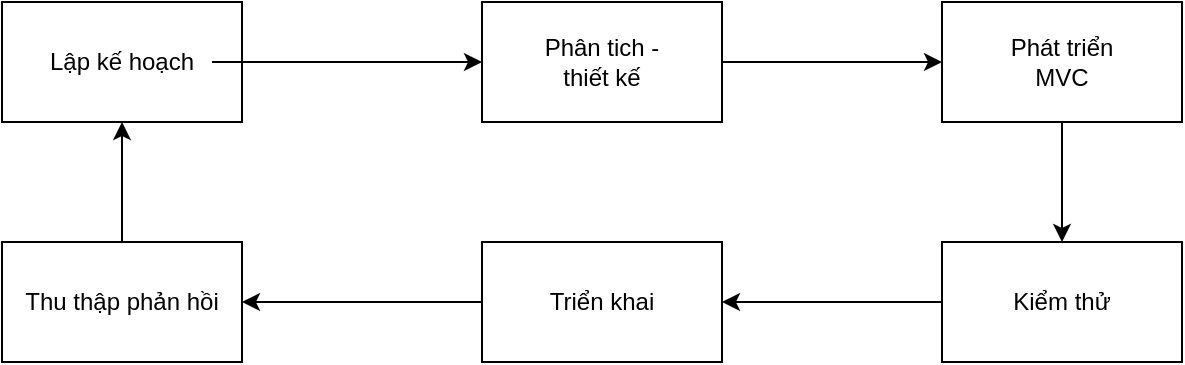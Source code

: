 <mxfile version="27.0.6">
  <diagram name="Trang-1" id="HOVddwRZd860eQuQ6rHp">
    <mxGraphModel dx="1042" dy="527" grid="1" gridSize="10" guides="1" tooltips="1" connect="1" arrows="1" fold="1" page="1" pageScale="1" pageWidth="827" pageHeight="1169" math="0" shadow="0">
      <root>
        <mxCell id="0" />
        <mxCell id="1" parent="0" />
        <mxCell id="-dFCY_qEN_BsIYsLtPye-1" value="" style="rounded=0;whiteSpace=wrap;html=1;" vertex="1" parent="1">
          <mxGeometry x="120" y="80" width="120" height="60" as="geometry" />
        </mxCell>
        <mxCell id="-dFCY_qEN_BsIYsLtPye-15" style="edgeStyle=orthogonalEdgeStyle;rounded=0;orthogonalLoop=1;jettySize=auto;html=1;entryX=0.5;entryY=0;entryDx=0;entryDy=0;" edge="1" parent="1" source="-dFCY_qEN_BsIYsLtPye-2" target="-dFCY_qEN_BsIYsLtPye-6">
          <mxGeometry relative="1" as="geometry" />
        </mxCell>
        <mxCell id="-dFCY_qEN_BsIYsLtPye-2" value="" style="rounded=0;whiteSpace=wrap;html=1;" vertex="1" parent="1">
          <mxGeometry x="590" y="80" width="120" height="60" as="geometry" />
        </mxCell>
        <mxCell id="-dFCY_qEN_BsIYsLtPye-14" style="edgeStyle=orthogonalEdgeStyle;rounded=0;orthogonalLoop=1;jettySize=auto;html=1;entryX=0;entryY=0.5;entryDx=0;entryDy=0;" edge="1" parent="1" source="-dFCY_qEN_BsIYsLtPye-3" target="-dFCY_qEN_BsIYsLtPye-2">
          <mxGeometry relative="1" as="geometry" />
        </mxCell>
        <mxCell id="-dFCY_qEN_BsIYsLtPye-3" value="" style="rounded=0;whiteSpace=wrap;html=1;" vertex="1" parent="1">
          <mxGeometry x="360" y="80" width="120" height="60" as="geometry" />
        </mxCell>
        <mxCell id="-dFCY_qEN_BsIYsLtPye-18" style="edgeStyle=orthogonalEdgeStyle;rounded=0;orthogonalLoop=1;jettySize=auto;html=1;entryX=0.5;entryY=1;entryDx=0;entryDy=0;" edge="1" parent="1" source="-dFCY_qEN_BsIYsLtPye-4" target="-dFCY_qEN_BsIYsLtPye-1">
          <mxGeometry relative="1" as="geometry" />
        </mxCell>
        <mxCell id="-dFCY_qEN_BsIYsLtPye-4" value="" style="rounded=0;whiteSpace=wrap;html=1;" vertex="1" parent="1">
          <mxGeometry x="120" y="200" width="120" height="60" as="geometry" />
        </mxCell>
        <mxCell id="-dFCY_qEN_BsIYsLtPye-17" style="edgeStyle=orthogonalEdgeStyle;rounded=0;orthogonalLoop=1;jettySize=auto;html=1;entryX=1;entryY=0.5;entryDx=0;entryDy=0;" edge="1" parent="1" source="-dFCY_qEN_BsIYsLtPye-5" target="-dFCY_qEN_BsIYsLtPye-4">
          <mxGeometry relative="1" as="geometry" />
        </mxCell>
        <mxCell id="-dFCY_qEN_BsIYsLtPye-5" value="" style="rounded=0;whiteSpace=wrap;html=1;" vertex="1" parent="1">
          <mxGeometry x="360" y="200" width="120" height="60" as="geometry" />
        </mxCell>
        <mxCell id="-dFCY_qEN_BsIYsLtPye-16" style="edgeStyle=orthogonalEdgeStyle;rounded=0;orthogonalLoop=1;jettySize=auto;html=1;entryX=1;entryY=0.5;entryDx=0;entryDy=0;" edge="1" parent="1" source="-dFCY_qEN_BsIYsLtPye-6" target="-dFCY_qEN_BsIYsLtPye-5">
          <mxGeometry relative="1" as="geometry" />
        </mxCell>
        <mxCell id="-dFCY_qEN_BsIYsLtPye-6" value="" style="rounded=0;whiteSpace=wrap;html=1;" vertex="1" parent="1">
          <mxGeometry x="590" y="200" width="120" height="60" as="geometry" />
        </mxCell>
        <mxCell id="-dFCY_qEN_BsIYsLtPye-13" style="edgeStyle=orthogonalEdgeStyle;rounded=0;orthogonalLoop=1;jettySize=auto;html=1;entryX=0;entryY=0.5;entryDx=0;entryDy=0;" edge="1" parent="1" source="-dFCY_qEN_BsIYsLtPye-7" target="-dFCY_qEN_BsIYsLtPye-3">
          <mxGeometry relative="1" as="geometry" />
        </mxCell>
        <mxCell id="-dFCY_qEN_BsIYsLtPye-7" value="Lập kế hoạch" style="text;html=1;align=center;verticalAlign=middle;whiteSpace=wrap;rounded=0;" vertex="1" parent="1">
          <mxGeometry x="135" y="95" width="90" height="30" as="geometry" />
        </mxCell>
        <mxCell id="-dFCY_qEN_BsIYsLtPye-8" value="Phân tich - thiết kế" style="text;html=1;align=center;verticalAlign=middle;whiteSpace=wrap;rounded=0;" vertex="1" parent="1">
          <mxGeometry x="390" y="95" width="60" height="30" as="geometry" />
        </mxCell>
        <mxCell id="-dFCY_qEN_BsIYsLtPye-9" value="Phát triển MVC" style="text;html=1;align=center;verticalAlign=middle;whiteSpace=wrap;rounded=0;" vertex="1" parent="1">
          <mxGeometry x="620" y="95" width="60" height="30" as="geometry" />
        </mxCell>
        <mxCell id="-dFCY_qEN_BsIYsLtPye-10" value="Kiểm thử" style="text;html=1;align=center;verticalAlign=middle;whiteSpace=wrap;rounded=0;" vertex="1" parent="1">
          <mxGeometry x="620" y="215" width="60" height="30" as="geometry" />
        </mxCell>
        <mxCell id="-dFCY_qEN_BsIYsLtPye-11" value="Triển khai" style="text;html=1;align=center;verticalAlign=middle;whiteSpace=wrap;rounded=0;" vertex="1" parent="1">
          <mxGeometry x="390" y="215" width="60" height="30" as="geometry" />
        </mxCell>
        <mxCell id="-dFCY_qEN_BsIYsLtPye-12" value="Thu thập phản hồi" style="text;html=1;align=center;verticalAlign=middle;whiteSpace=wrap;rounded=0;" vertex="1" parent="1">
          <mxGeometry x="130" y="215" width="100" height="30" as="geometry" />
        </mxCell>
      </root>
    </mxGraphModel>
  </diagram>
</mxfile>

